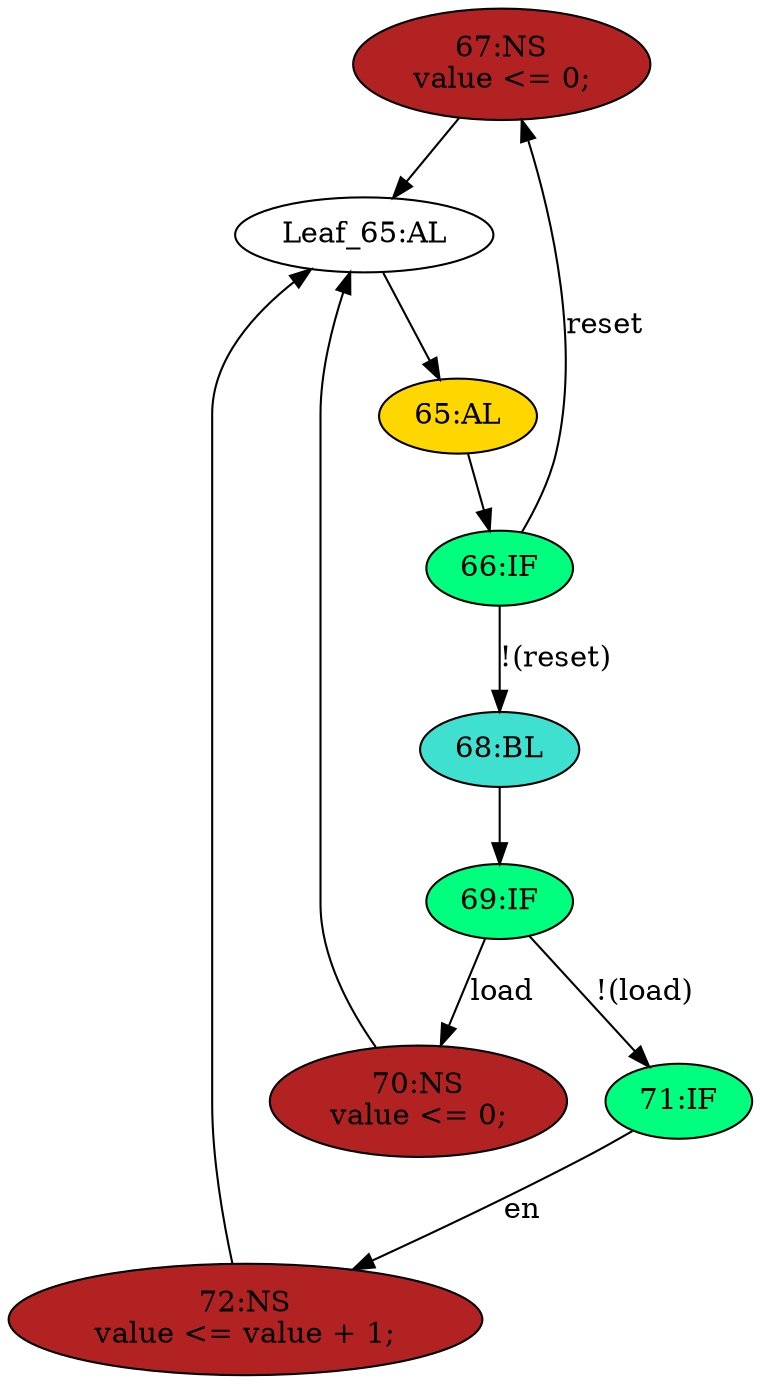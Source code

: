 strict digraph "compose( ,  )" {
	node [label="\N"];
	"67:NS"	 [ast="<pyverilog.vparser.ast.NonblockingSubstitution object at 0x7fa986706ed0>",
		fillcolor=firebrick,
		label="67:NS
value <= 0;",
		statements="[<pyverilog.vparser.ast.NonblockingSubstitution object at 0x7fa986706ed0>]",
		style=filled,
		typ=NonblockingSubstitution];
	"Leaf_65:AL"	 [def_var="['value']",
		label="Leaf_65:AL"];
	"67:NS" -> "Leaf_65:AL"	 [cond="[]",
		lineno=None];
	"66:IF"	 [ast="<pyverilog.vparser.ast.IfStatement object at 0x7fa986706050>",
		fillcolor=springgreen,
		label="66:IF",
		statements="[]",
		style=filled,
		typ=IfStatement];
	"66:IF" -> "67:NS"	 [cond="['reset']",
		label=reset,
		lineno=66];
	"68:BL"	 [ast="<pyverilog.vparser.ast.Block object at 0x7fa986706cd0>",
		fillcolor=turquoise,
		label="68:BL",
		statements="[]",
		style=filled,
		typ=Block];
	"66:IF" -> "68:BL"	 [cond="['reset']",
		label="!(reset)",
		lineno=66];
	"72:NS"	 [ast="<pyverilog.vparser.ast.NonblockingSubstitution object at 0x7fa986a4ec50>",
		fillcolor=firebrick,
		label="72:NS
value <= value + 1;",
		statements="[<pyverilog.vparser.ast.NonblockingSubstitution object at 0x7fa986a4ec50>]",
		style=filled,
		typ=NonblockingSubstitution];
	"72:NS" -> "Leaf_65:AL"	 [cond="[]",
		lineno=None];
	"71:IF"	 [ast="<pyverilog.vparser.ast.IfStatement object at 0x7fa986701dd0>",
		fillcolor=springgreen,
		label="71:IF",
		statements="[]",
		style=filled,
		typ=IfStatement];
	"71:IF" -> "72:NS"	 [cond="['en']",
		label=en,
		lineno=71];
	"69:IF"	 [ast="<pyverilog.vparser.ast.IfStatement object at 0x7fa986701410>",
		fillcolor=springgreen,
		label="69:IF",
		statements="[]",
		style=filled,
		typ=IfStatement];
	"68:BL" -> "69:IF"	 [cond="[]",
		lineno=None];
	"70:NS"	 [ast="<pyverilog.vparser.ast.NonblockingSubstitution object at 0x7fa986701510>",
		fillcolor=firebrick,
		label="70:NS
value <= 0;",
		statements="[<pyverilog.vparser.ast.NonblockingSubstitution object at 0x7fa986701510>]",
		style=filled,
		typ=NonblockingSubstitution];
	"70:NS" -> "Leaf_65:AL"	 [cond="[]",
		lineno=None];
	"69:IF" -> "71:IF"	 [cond="['load']",
		label="!(load)",
		lineno=69];
	"69:IF" -> "70:NS"	 [cond="['load']",
		label=load,
		lineno=69];
	"65:AL"	 [ast="<pyverilog.vparser.ast.Always object at 0x7fa9866fdf10>",
		clk_sens=True,
		fillcolor=gold,
		label="65:AL",
		sens="['clk', 'reset']",
		statements="[]",
		style=filled,
		typ=Always,
		use_var="['reset', 'load', 'en', 'value']"];
	"65:AL" -> "66:IF"	 [cond="[]",
		lineno=None];
	"Leaf_65:AL" -> "65:AL";
}
